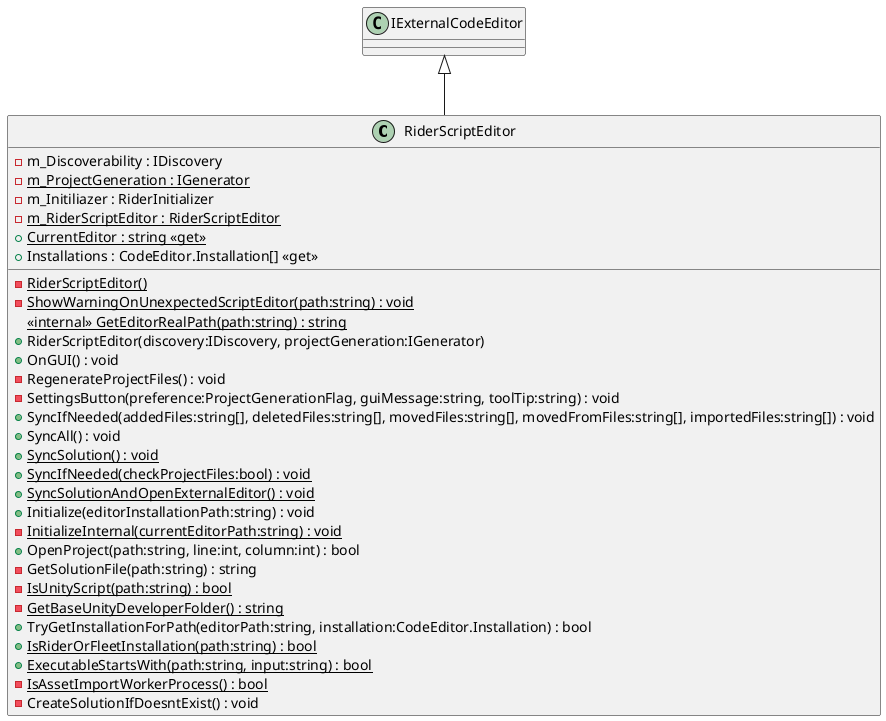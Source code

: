 @startuml
class RiderScriptEditor {
    - m_Discoverability : IDiscovery
    {static} - m_ProjectGeneration : IGenerator
    - m_Initiliazer : RiderInitializer
    {static} - m_RiderScriptEditor : RiderScriptEditor
    {static} - RiderScriptEditor()
    - {static} ShowWarningOnUnexpectedScriptEditor(path:string) : void
    <<internal>> {static} GetEditorRealPath(path:string) : string
    + RiderScriptEditor(discovery:IDiscovery, projectGeneration:IGenerator)
    + OnGUI() : void
    - RegenerateProjectFiles() : void
    - SettingsButton(preference:ProjectGenerationFlag, guiMessage:string, toolTip:string) : void
    + SyncIfNeeded(addedFiles:string[], deletedFiles:string[], movedFiles:string[], movedFromFiles:string[], importedFiles:string[]) : void
    + SyncAll() : void
    + {static} SyncSolution() : void
    + {static} SyncIfNeeded(checkProjectFiles:bool) : void
    + {static} SyncSolutionAndOpenExternalEditor() : void
    + Initialize(editorInstallationPath:string) : void
    - {static} InitializeInternal(currentEditorPath:string) : void
    + OpenProject(path:string, line:int, column:int) : bool
    - GetSolutionFile(path:string) : string
    {static} - IsUnityScript(path:string) : bool
    {static} - GetBaseUnityDeveloperFolder() : string
    + TryGetInstallationForPath(editorPath:string, installation:CodeEditor.Installation) : bool
    + {static} IsRiderOrFleetInstallation(path:string) : bool
    + {static} ExecutableStartsWith(path:string, input:string) : bool
    - {static} IsAssetImportWorkerProcess() : bool
    + {static} CurrentEditor : string <<get>>
    + Installations : CodeEditor.Installation[] <<get>>
    - CreateSolutionIfDoesntExist() : void
}
IExternalCodeEditor <|-- RiderScriptEditor
@enduml
